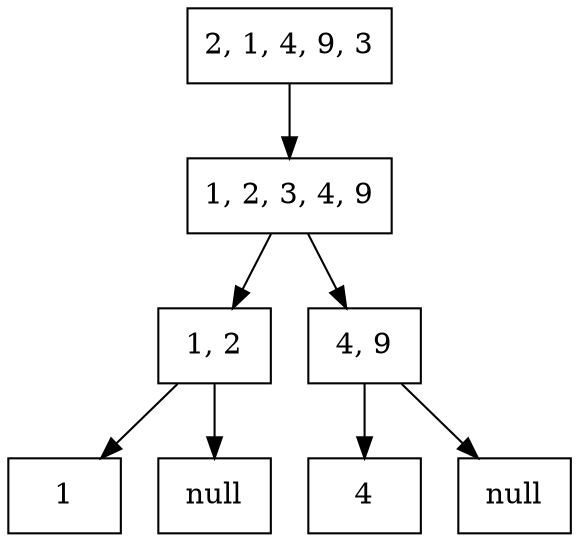 digraph G {
        graph [ordering="out"];
        lnull[shape=box label=null];
        rnull[shape=box label=null];

        root[shape=box label="2, 1, 4, 9, 3"]
        partition[shape=box label="1, 2, 3, 4, 9"]
        root->partition

        left[shape=box label="1, 2"]
        right[shape=box label="4, 9"]

        partition->left
        partition->right

        left_left[shape=box label="1"]
        right_left[shape=box label="4"]
        

        left->left_left
        left->lnull

        right->right_left
        right->rnull
}

